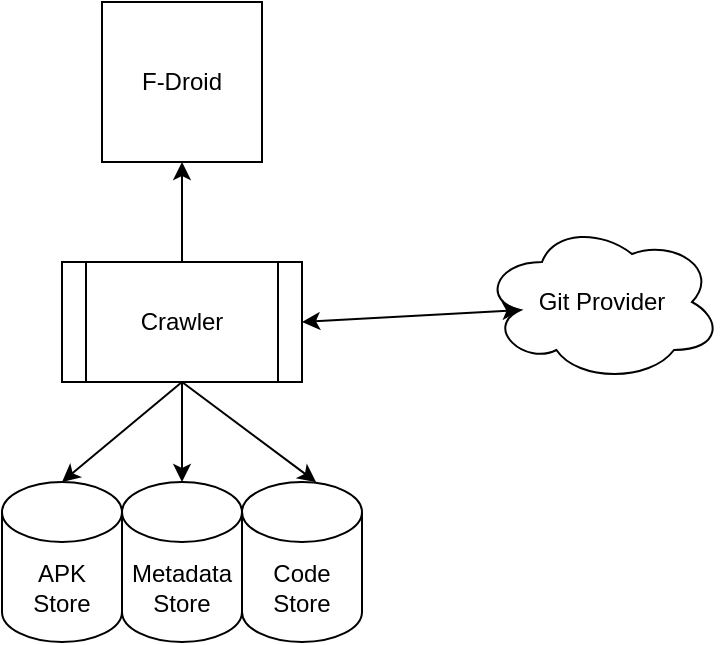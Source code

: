 <mxfile version="14.4.3" type="device" pages="3"><diagram id="-d5PBmOjL6ip13HuDq2a" name="Crawler"><mxGraphModel dx="1422" dy="762" grid="1" gridSize="10" guides="1" tooltips="1" connect="1" arrows="1" fold="1" page="1" pageScale="1" pageWidth="850" pageHeight="1100" math="0" shadow="0"><root><mxCell id="0"/><mxCell id="1" parent="0"/><mxCell id="VW5DgvSV6QDCwEP4fyrr-1" value="Crawler" style="shape=process;whiteSpace=wrap;html=1;backgroundOutline=1;" vertex="1" parent="1"><mxGeometry x="280" y="250" width="120" height="60" as="geometry"/></mxCell><mxCell id="VW5DgvSV6QDCwEP4fyrr-2" value="F-Droid" style="whiteSpace=wrap;html=1;aspect=fixed;" vertex="1" parent="1"><mxGeometry x="300" y="120" width="80" height="80" as="geometry"/></mxCell><mxCell id="VW5DgvSV6QDCwEP4fyrr-3" value="Git Provider" style="ellipse;shape=cloud;whiteSpace=wrap;html=1;" vertex="1" parent="1"><mxGeometry x="490" y="230" width="120" height="80" as="geometry"/></mxCell><mxCell id="VW5DgvSV6QDCwEP4fyrr-4" value="" style="endArrow=classic;html=1;entryX=0.5;entryY=1;entryDx=0;entryDy=0;" edge="1" parent="1" source="VW5DgvSV6QDCwEP4fyrr-1" target="VW5DgvSV6QDCwEP4fyrr-2"><mxGeometry width="50" height="50" relative="1" as="geometry"><mxPoint x="540" y="430" as="sourcePoint"/><mxPoint x="590" y="380" as="targetPoint"/></mxGeometry></mxCell><mxCell id="VW5DgvSV6QDCwEP4fyrr-5" value="" style="endArrow=classic;startArrow=classic;html=1;exitX=1;exitY=0.5;exitDx=0;exitDy=0;entryX=0.16;entryY=0.55;entryDx=0;entryDy=0;entryPerimeter=0;" edge="1" parent="1" source="VW5DgvSV6QDCwEP4fyrr-1" target="VW5DgvSV6QDCwEP4fyrr-3"><mxGeometry width="50" height="50" relative="1" as="geometry"><mxPoint x="540" y="430" as="sourcePoint"/><mxPoint x="590" y="380" as="targetPoint"/></mxGeometry></mxCell><mxCell id="VW5DgvSV6QDCwEP4fyrr-6" value="APK&lt;br&gt;Store" style="shape=cylinder3;whiteSpace=wrap;html=1;boundedLbl=1;backgroundOutline=1;size=15;" vertex="1" parent="1"><mxGeometry x="250" y="360" width="60" height="80" as="geometry"/></mxCell><mxCell id="VW5DgvSV6QDCwEP4fyrr-7" value="Metadata&lt;br&gt;Store" style="shape=cylinder3;whiteSpace=wrap;html=1;boundedLbl=1;backgroundOutline=1;size=15;" vertex="1" parent="1"><mxGeometry x="310" y="360" width="60" height="80" as="geometry"/></mxCell><mxCell id="VW5DgvSV6QDCwEP4fyrr-8" value="Code&lt;br&gt;Store" style="shape=cylinder3;whiteSpace=wrap;html=1;boundedLbl=1;backgroundOutline=1;size=15;" vertex="1" parent="1"><mxGeometry x="370" y="360" width="60" height="80" as="geometry"/></mxCell><mxCell id="VW5DgvSV6QDCwEP4fyrr-11" value="" style="endArrow=classic;html=1;exitX=0.5;exitY=1;exitDx=0;exitDy=0;entryX=0.5;entryY=0;entryDx=0;entryDy=0;entryPerimeter=0;" edge="1" parent="1" source="VW5DgvSV6QDCwEP4fyrr-1" target="VW5DgvSV6QDCwEP4fyrr-6"><mxGeometry width="50" height="50" relative="1" as="geometry"><mxPoint x="540" y="400" as="sourcePoint"/><mxPoint x="590" y="350" as="targetPoint"/></mxGeometry></mxCell><mxCell id="VW5DgvSV6QDCwEP4fyrr-12" value="" style="endArrow=classic;html=1;exitX=0.5;exitY=1;exitDx=0;exitDy=0;" edge="1" parent="1" source="VW5DgvSV6QDCwEP4fyrr-1" target="VW5DgvSV6QDCwEP4fyrr-7"><mxGeometry width="50" height="50" relative="1" as="geometry"><mxPoint x="540" y="400" as="sourcePoint"/><mxPoint x="590" y="350" as="targetPoint"/></mxGeometry></mxCell><mxCell id="VW5DgvSV6QDCwEP4fyrr-13" value="" style="endArrow=classic;html=1;exitX=0.5;exitY=1;exitDx=0;exitDy=0;entryX=0.617;entryY=0;entryDx=0;entryDy=0;entryPerimeter=0;" edge="1" parent="1" source="VW5DgvSV6QDCwEP4fyrr-1" target="VW5DgvSV6QDCwEP4fyrr-8"><mxGeometry width="50" height="50" relative="1" as="geometry"><mxPoint x="540" y="400" as="sourcePoint"/><mxPoint x="590" y="350" as="targetPoint"/></mxGeometry></mxCell></root></mxGraphModel></diagram><diagram id="mx0firt1-aTiqxZClDHU" name="Processor"><mxGraphModel dx="1422" dy="762" grid="1" gridSize="10" guides="1" tooltips="1" connect="1" arrows="1" fold="1" page="1" pageScale="1" pageWidth="850" pageHeight="1100" math="0" shadow="0"><root><mxCell id="a8ZsMXKt86QIn097LOk8-0"/><mxCell id="a8ZsMXKt86QIn097LOk8-1" parent="a8ZsMXKt86QIn097LOk8-0"/><mxCell id="a8ZsMXKt86QIn097LOk8-2" value="Task&lt;br&gt;Queue" style="shape=cylinder3;whiteSpace=wrap;html=1;boundedLbl=1;backgroundOutline=1;size=15;" vertex="1" parent="a8ZsMXKt86QIn097LOk8-1"><mxGeometry x="170" y="130" width="60" height="80" as="geometry"/></mxCell><mxCell id="a8ZsMXKt86QIn097LOk8-17" style="edgeStyle=orthogonalEdgeStyle;rounded=0;orthogonalLoop=1;jettySize=auto;html=1;exitX=0.5;exitY=0;exitDx=0;exitDy=0;entryX=0.5;entryY=1;entryDx=0;entryDy=0;entryPerimeter=0;" edge="1" parent="a8ZsMXKt86QIn097LOk8-1" source="a8ZsMXKt86QIn097LOk8-3" target="a8ZsMXKt86QIn097LOk8-2"><mxGeometry relative="1" as="geometry"/></mxCell><mxCell id="a8ZsMXKt86QIn097LOk8-19" style="edgeStyle=orthogonalEdgeStyle;rounded=0;orthogonalLoop=1;jettySize=auto;html=1;exitX=0.5;exitY=1;exitDx=0;exitDy=0;" edge="1" parent="a8ZsMXKt86QIn097LOk8-1" source="a8ZsMXKt86QIn097LOk8-3" target="a8ZsMXKt86QIn097LOk8-18"><mxGeometry relative="1" as="geometry"/></mxCell><mxCell id="a8ZsMXKt86QIn097LOk8-3" value="Queue&lt;br&gt;Client" style="shape=process;whiteSpace=wrap;html=1;backgroundOutline=1;" vertex="1" parent="a8ZsMXKt86QIn097LOk8-1"><mxGeometry x="140" y="280" width="120" height="60" as="geometry"/></mxCell><mxCell id="a8ZsMXKt86QIn097LOk8-7" style="edgeStyle=orthogonalEdgeStyle;rounded=0;orthogonalLoop=1;jettySize=auto;html=1;exitX=1;exitY=0.5;exitDx=0;exitDy=0;entryX=0.5;entryY=1;entryDx=0;entryDy=0;" edge="1" parent="a8ZsMXKt86QIn097LOk8-1" source="a8ZsMXKt86QIn097LOk8-4" target="a8ZsMXKt86QIn097LOk8-13"><mxGeometry relative="1" as="geometry"/></mxCell><mxCell id="a8ZsMXKt86QIn097LOk8-4" value="Sonar&lt;br&gt;Task&lt;br&gt;Processor" style="ellipse;whiteSpace=wrap;html=1;aspect=fixed;" vertex="1" parent="a8ZsMXKt86QIn097LOk8-1"><mxGeometry x="345" y="130" width="80" height="80" as="geometry"/></mxCell><mxCell id="a8ZsMXKt86QIn097LOk8-6" value="" style="endArrow=classic;html=1;exitX=1;exitY=0.5;exitDx=0;exitDy=0;exitPerimeter=0;" edge="1" parent="a8ZsMXKt86QIn097LOk8-1" source="a8ZsMXKt86QIn097LOk8-2" target="a8ZsMXKt86QIn097LOk8-4"><mxGeometry width="50" height="50" relative="1" as="geometry"><mxPoint x="400" y="420" as="sourcePoint"/><mxPoint x="450" y="370" as="targetPoint"/></mxGeometry></mxCell><mxCell id="a8ZsMXKt86QIn097LOk8-13" value="" style="rounded=0;whiteSpace=wrap;html=1;rotation=90;" vertex="1" parent="a8ZsMXKt86QIn097LOk8-1"><mxGeometry x="557.5" y="22.5" width="230" height="295" as="geometry"/></mxCell><mxCell id="a8ZsMXKt86QIn097LOk8-5" value="SonarQube" style="ellipse;shape=cloud;whiteSpace=wrap;html=1;" vertex="1" parent="a8ZsMXKt86QIn097LOk8-1"><mxGeometry x="540" y="130" width="120" height="80" as="geometry"/></mxCell><mxCell id="a8ZsMXKt86QIn097LOk8-8" value="Database" style="shape=cylinder3;whiteSpace=wrap;html=1;boundedLbl=1;backgroundOutline=1;size=15;" vertex="1" parent="a8ZsMXKt86QIn097LOk8-1"><mxGeometry x="710" y="70" width="60" height="80" as="geometry"/></mxCell><mxCell id="a8ZsMXKt86QIn097LOk8-9" value="Elastic&lt;br&gt;Search" style="shape=cylinder3;whiteSpace=wrap;html=1;boundedLbl=1;backgroundOutline=1;size=15;" vertex="1" parent="a8ZsMXKt86QIn097LOk8-1"><mxGeometry x="720" y="200" width="60" height="80" as="geometry"/></mxCell><mxCell id="a8ZsMXKt86QIn097LOk8-10" value="" style="endArrow=classic;startArrow=classic;html=1;entryX=0;entryY=0.5;entryDx=0;entryDy=0;entryPerimeter=0;exitX=0.625;exitY=0.2;exitDx=0;exitDy=0;exitPerimeter=0;" edge="1" parent="a8ZsMXKt86QIn097LOk8-1" source="a8ZsMXKt86QIn097LOk8-5" target="a8ZsMXKt86QIn097LOk8-8"><mxGeometry width="50" height="50" relative="1" as="geometry"><mxPoint x="335" y="625" as="sourcePoint"/><mxPoint x="385" y="575" as="targetPoint"/></mxGeometry></mxCell><mxCell id="a8ZsMXKt86QIn097LOk8-11" value="" style="endArrow=classic;startArrow=classic;html=1;exitX=0.8;exitY=0.8;exitDx=0;exitDy=0;exitPerimeter=0;" edge="1" parent="a8ZsMXKt86QIn097LOk8-1" source="a8ZsMXKt86QIn097LOk8-5" target="a8ZsMXKt86QIn097LOk8-9"><mxGeometry width="50" height="50" relative="1" as="geometry"><mxPoint x="335" y="625" as="sourcePoint"/><mxPoint x="385" y="575" as="targetPoint"/></mxGeometry></mxCell><mxCell id="a8ZsMXKt86QIn097LOk8-21" style="edgeStyle=orthogonalEdgeStyle;rounded=0;orthogonalLoop=1;jettySize=auto;html=1;exitX=1;exitY=0.5;exitDx=0;exitDy=0;exitPerimeter=0;" edge="1" parent="a8ZsMXKt86QIn097LOk8-1" source="a8ZsMXKt86QIn097LOk8-18" target="a8ZsMXKt86QIn097LOk8-20"><mxGeometry relative="1" as="geometry"/></mxCell><mxCell id="a8ZsMXKt86QIn097LOk8-18" value="Task&lt;br&gt;Queue" style="shape=cylinder3;whiteSpace=wrap;html=1;boundedLbl=1;backgroundOutline=1;size=15;" vertex="1" parent="a8ZsMXKt86QIn097LOk8-1"><mxGeometry x="170" y="400" width="60" height="80" as="geometry"/></mxCell><mxCell id="a8ZsMXKt86QIn097LOk8-23" style="edgeStyle=orthogonalEdgeStyle;rounded=0;orthogonalLoop=1;jettySize=auto;html=1;exitX=1;exitY=0.5;exitDx=0;exitDy=0;" edge="1" parent="a8ZsMXKt86QIn097LOk8-1" source="a8ZsMXKt86QIn097LOk8-20" target="a8ZsMXKt86QIn097LOk8-22"><mxGeometry relative="1" as="geometry"/></mxCell><mxCell id="a8ZsMXKt86QIn097LOk8-20" value="CodeGuru&lt;br&gt;Client&lt;br&gt;Processor" style="ellipse;whiteSpace=wrap;html=1;aspect=fixed;" vertex="1" parent="a8ZsMXKt86QIn097LOk8-1"><mxGeometry x="340" y="400" width="80" height="80" as="geometry"/></mxCell><mxCell id="a8ZsMXKt86QIn097LOk8-22" value="Code Guru" style="ellipse;shape=cloud;whiteSpace=wrap;html=1;" vertex="1" parent="a8ZsMXKt86QIn097LOk8-1"><mxGeometry x="530" y="400" width="120" height="80" as="geometry"/></mxCell><mxCell id="oBoOQ2GqvFF6HSI141X2-0" value="APK&lt;br&gt;Store" style="shape=cylinder3;whiteSpace=wrap;html=1;boundedLbl=1;backgroundOutline=1;size=15;" vertex="1" parent="a8ZsMXKt86QIn097LOk8-1"><mxGeometry x="295" y="260" width="60" height="80" as="geometry"/></mxCell><mxCell id="oBoOQ2GqvFF6HSI141X2-2" value="Code&lt;br&gt;Store" style="shape=cylinder3;whiteSpace=wrap;html=1;boundedLbl=1;backgroundOutline=1;size=15;" vertex="1" parent="a8ZsMXKt86QIn097LOk8-1"><mxGeometry x="415" y="260" width="60" height="80" as="geometry"/></mxCell><mxCell id="oBoOQ2GqvFF6HSI141X2-3" value="" style="endArrow=classic;html=1;exitX=0.5;exitY=1;exitDx=0;exitDy=0;entryX=0.5;entryY=0;entryDx=0;entryDy=0;entryPerimeter=0;" edge="1" parent="a8ZsMXKt86QIn097LOk8-1" source="a8ZsMXKt86QIn097LOk8-4" target="oBoOQ2GqvFF6HSI141X2-0"><mxGeometry width="50" height="50" relative="1" as="geometry"><mxPoint x="400" y="360" as="sourcePoint"/><mxPoint x="450" y="310" as="targetPoint"/></mxGeometry></mxCell><mxCell id="oBoOQ2GqvFF6HSI141X2-4" value="" style="endArrow=classic;html=1;exitX=0.6;exitY=0;exitDx=0;exitDy=0;exitPerimeter=0;entryX=0.5;entryY=1;entryDx=0;entryDy=0;entryPerimeter=0;" edge="1" parent="a8ZsMXKt86QIn097LOk8-1" source="a8ZsMXKt86QIn097LOk8-20" target="oBoOQ2GqvFF6HSI141X2-2"><mxGeometry width="50" height="50" relative="1" as="geometry"><mxPoint x="400" y="360" as="sourcePoint"/><mxPoint x="450" y="310" as="targetPoint"/></mxGeometry></mxCell></root></mxGraphModel></diagram><diagram id="ncrLm-C7pWmxQHDXvf6l" name="Signature"><mxGraphModel dx="1422" dy="762" grid="1" gridSize="10" guides="1" tooltips="1" connect="1" arrows="1" fold="1" page="1" pageScale="1" pageWidth="850" pageHeight="1100" math="0" shadow="0"><root><mxCell id="K-CLXbhmrMj1UQhJWYdN-0"/><mxCell id="K-CLXbhmrMj1UQhJWYdN-1" parent="K-CLXbhmrMj1UQhJWYdN-0"/><mxCell id="K-CLXbhmrMj1UQhJWYdN-16" value="Tool Result&lt;br&gt;Store" style="ellipse;shape=cloud;whiteSpace=wrap;html=1;" vertex="1" parent="K-CLXbhmrMj1UQhJWYdN-1"><mxGeometry x="330" y="490" width="120" height="80" as="geometry"/></mxCell><mxCell id="K-CLXbhmrMj1UQhJWYdN-17" value="Crawler" style="shape=process;whiteSpace=wrap;html=1;backgroundOutline=1;" vertex="1" parent="K-CLXbhmrMj1UQhJWYdN-1"><mxGeometry x="60" y="500" width="120" height="60" as="geometry"/></mxCell><mxCell id="K-CLXbhmrMj1UQhJWYdN-18" value="Document&lt;br&gt;Store" style="shape=cylinder3;whiteSpace=wrap;html=1;boundedLbl=1;backgroundOutline=1;size=15;" vertex="1" parent="K-CLXbhmrMj1UQhJWYdN-1"><mxGeometry x="130" y="330" width="60" height="80" as="geometry"/></mxCell><mxCell id="K-CLXbhmrMj1UQhJWYdN-21" value="TF-IDF&lt;br&gt;Process" style="ellipse;whiteSpace=wrap;html=1;aspect=fixed;" vertex="1" parent="K-CLXbhmrMj1UQhJWYdN-1"><mxGeometry x="250" y="410" width="80" height="80" as="geometry"/></mxCell><mxCell id="K-CLXbhmrMj1UQhJWYdN-22" value="" style="endArrow=classic;startArrow=classic;html=1;" edge="1" parent="K-CLXbhmrMj1UQhJWYdN-1" source="K-CLXbhmrMj1UQhJWYdN-18" target="K-CLXbhmrMj1UQhJWYdN-21"><mxGeometry width="50" height="50" relative="1" as="geometry"><mxPoint x="400" y="390" as="sourcePoint"/><mxPoint x="450" y="340" as="targetPoint"/></mxGeometry></mxCell><mxCell id="K-CLXbhmrMj1UQhJWYdN-23" value="" style="endArrow=classic;startArrow=classic;html=1;exitX=1;exitY=0.5;exitDx=0;exitDy=0;" edge="1" parent="K-CLXbhmrMj1UQhJWYdN-1" source="K-CLXbhmrMj1UQhJWYdN-21" target="K-CLXbhmrMj1UQhJWYdN-24"><mxGeometry width="50" height="50" relative="1" as="geometry"><mxPoint x="400" y="390" as="sourcePoint"/><mxPoint x="440" y="370" as="targetPoint"/></mxGeometry></mxCell><mxCell id="K-CLXbhmrMj1UQhJWYdN-24" value="Signature&lt;br&gt;Store" style="shape=cylinder3;whiteSpace=wrap;html=1;boundedLbl=1;backgroundOutline=1;size=15;" vertex="1" parent="K-CLXbhmrMj1UQhJWYdN-1"><mxGeometry x="395" y="370" width="60" height="80" as="geometry"/></mxCell><mxCell id="K-CLXbhmrMj1UQhJWYdN-25" value="" style="endArrow=classic;html=1;" edge="1" parent="K-CLXbhmrMj1UQhJWYdN-1" source="K-CLXbhmrMj1UQhJWYdN-17" target="K-CLXbhmrMj1UQhJWYdN-18"><mxGeometry width="50" height="50" relative="1" as="geometry"><mxPoint x="400" y="380" as="sourcePoint"/><mxPoint x="450" y="330" as="targetPoint"/></mxGeometry></mxCell><mxCell id="K-CLXbhmrMj1UQhJWYdN-27" value="Tagging&lt;br&gt;Process" style="ellipse;whiteSpace=wrap;html=1;aspect=fixed;" vertex="1" parent="K-CLXbhmrMj1UQhJWYdN-1"><mxGeometry x="260" y="270" width="80" height="80" as="geometry"/></mxCell><mxCell id="K-CLXbhmrMj1UQhJWYdN-30" value="Issues&lt;br&gt;" style="shape=cylinder3;whiteSpace=wrap;html=1;boundedLbl=1;backgroundOutline=1;size=15;" vertex="1" parent="K-CLXbhmrMj1UQhJWYdN-1"><mxGeometry x="380" y="180" width="60" height="80" as="geometry"/></mxCell><mxCell id="K-CLXbhmrMj1UQhJWYdN-31" value="" style="endArrow=classic;html=1;exitX=0.042;exitY=0.5;exitDx=0;exitDy=0;exitPerimeter=0;entryX=1;entryY=0.5;entryDx=0;entryDy=0;" edge="1" parent="K-CLXbhmrMj1UQhJWYdN-1" source="K-CLXbhmrMj1UQhJWYdN-16" target="K-CLXbhmrMj1UQhJWYdN-17"><mxGeometry width="50" height="50" relative="1" as="geometry"><mxPoint x="400" y="370" as="sourcePoint"/><mxPoint x="450" y="320" as="targetPoint"/></mxGeometry></mxCell><mxCell id="K-CLXbhmrMj1UQhJWYdN-32" value="" style="endArrow=classic;html=1;entryX=0;entryY=0.5;entryDx=0;entryDy=0;entryPerimeter=0;exitX=0.5;exitY=0;exitDx=0;exitDy=0;" edge="1" parent="K-CLXbhmrMj1UQhJWYdN-1" source="K-CLXbhmrMj1UQhJWYdN-27" target="K-CLXbhmrMj1UQhJWYdN-30"><mxGeometry width="50" height="50" relative="1" as="geometry"><mxPoint x="400" y="370" as="sourcePoint"/><mxPoint x="450" y="320" as="targetPoint"/></mxGeometry></mxCell><mxCell id="K-CLXbhmrMj1UQhJWYdN-33" value="" style="endArrow=classic;html=1;" edge="1" parent="K-CLXbhmrMj1UQhJWYdN-1" source="K-CLXbhmrMj1UQhJWYdN-24" target="K-CLXbhmrMj1UQhJWYdN-27"><mxGeometry width="50" height="50" relative="1" as="geometry"><mxPoint x="400" y="370" as="sourcePoint"/><mxPoint x="450" y="320" as="targetPoint"/></mxGeometry></mxCell><mxCell id="K-CLXbhmrMj1UQhJWYdN-34" value="" style="endArrow=classic;html=1;exitX=0.5;exitY=0;exitDx=0;exitDy=0;exitPerimeter=0;" edge="1" parent="K-CLXbhmrMj1UQhJWYdN-1" source="K-CLXbhmrMj1UQhJWYdN-18" target="K-CLXbhmrMj1UQhJWYdN-27"><mxGeometry width="50" height="50" relative="1" as="geometry"><mxPoint x="400" y="370" as="sourcePoint"/><mxPoint x="450" y="320" as="targetPoint"/></mxGeometry></mxCell></root></mxGraphModel></diagram></mxfile>